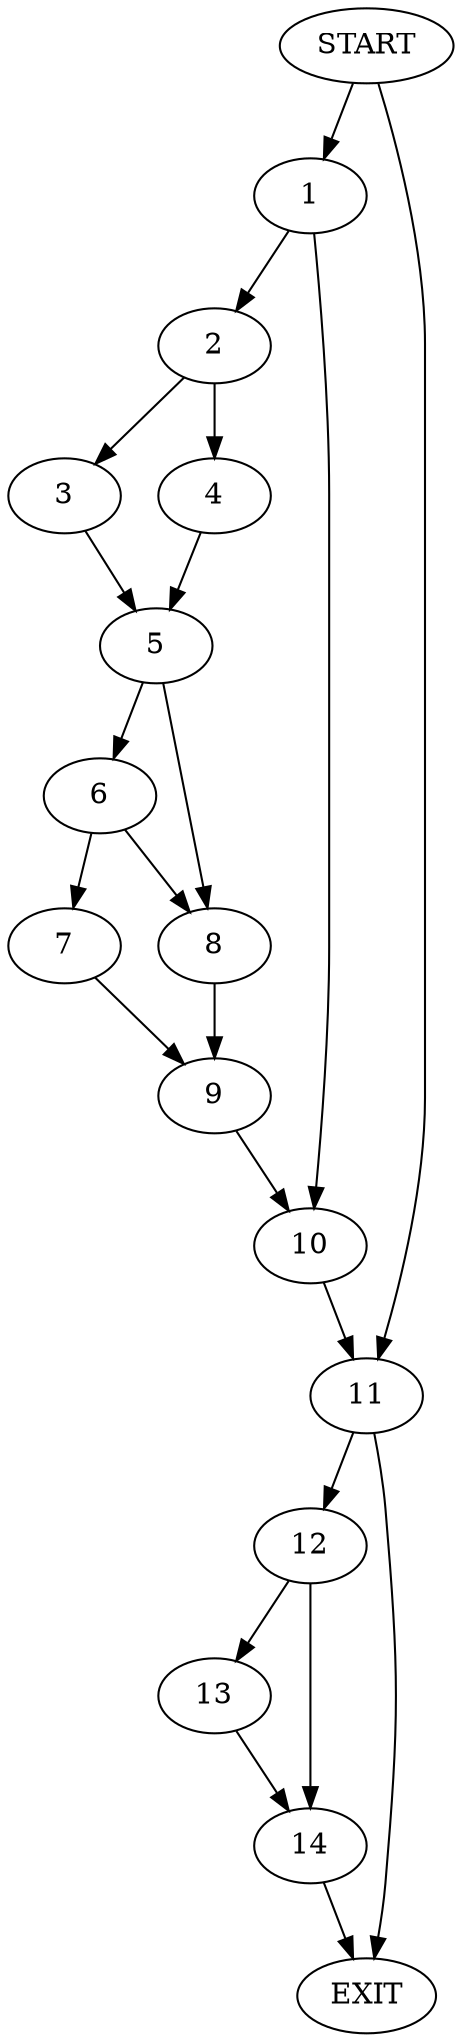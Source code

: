 digraph { 
0 [label="START"];
1;
2;
3;
4;
5;
6;
7;
8;
9;
10;
11;
12;
13;
14;
15[label="EXIT"];
0 -> 1;
0 -> 11;
1 -> 2;
1 -> 10;
2 -> 3;
2 -> 4;
3 -> 5;
4 -> 5;
5 -> 6;
5 -> 8;
6 -> 7;
6 -> 8;
7 -> 9;
8 -> 9;
9 -> 10;
10 -> 11;
11 -> 12;
11 -> 15;
12 -> 13;
12 -> 14;
13 -> 14;
14 -> 15;
}